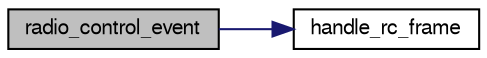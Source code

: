 digraph "radio_control_event"
{
  edge [fontname="FreeSans",fontsize="10",labelfontname="FreeSans",labelfontsize="10"];
  node [fontname="FreeSans",fontsize="10",shape=record];
  rankdir="LR";
  Node1 [label="radio_control_event",height=0.2,width=0.4,color="black", fillcolor="grey75", style="filled", fontcolor="black"];
  Node1 -> Node2 [color="midnightblue",fontsize="10",style="solid",fontname="FreeSans"];
  Node2 [label="handle_rc_frame",height=0.2,width=0.4,color="black", fillcolor="white", style="filled",URL="$fixedwing_2main__fbw_8c.html#a4db0a3e23e7402c274851823e3ad1666"];
}
